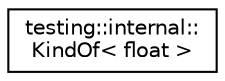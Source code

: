 digraph "类继承关系图"
{
  edge [fontname="Helvetica",fontsize="10",labelfontname="Helvetica",labelfontsize="10"];
  node [fontname="Helvetica",fontsize="10",shape=record];
  rankdir="LR";
  Node0 [label="testing::internal::\lKindOf\< float \>",height=0.2,width=0.4,color="black", fillcolor="white", style="filled",URL="$structtesting_1_1internal_1_1_kind_of_3_01float_01_4.html"];
}
